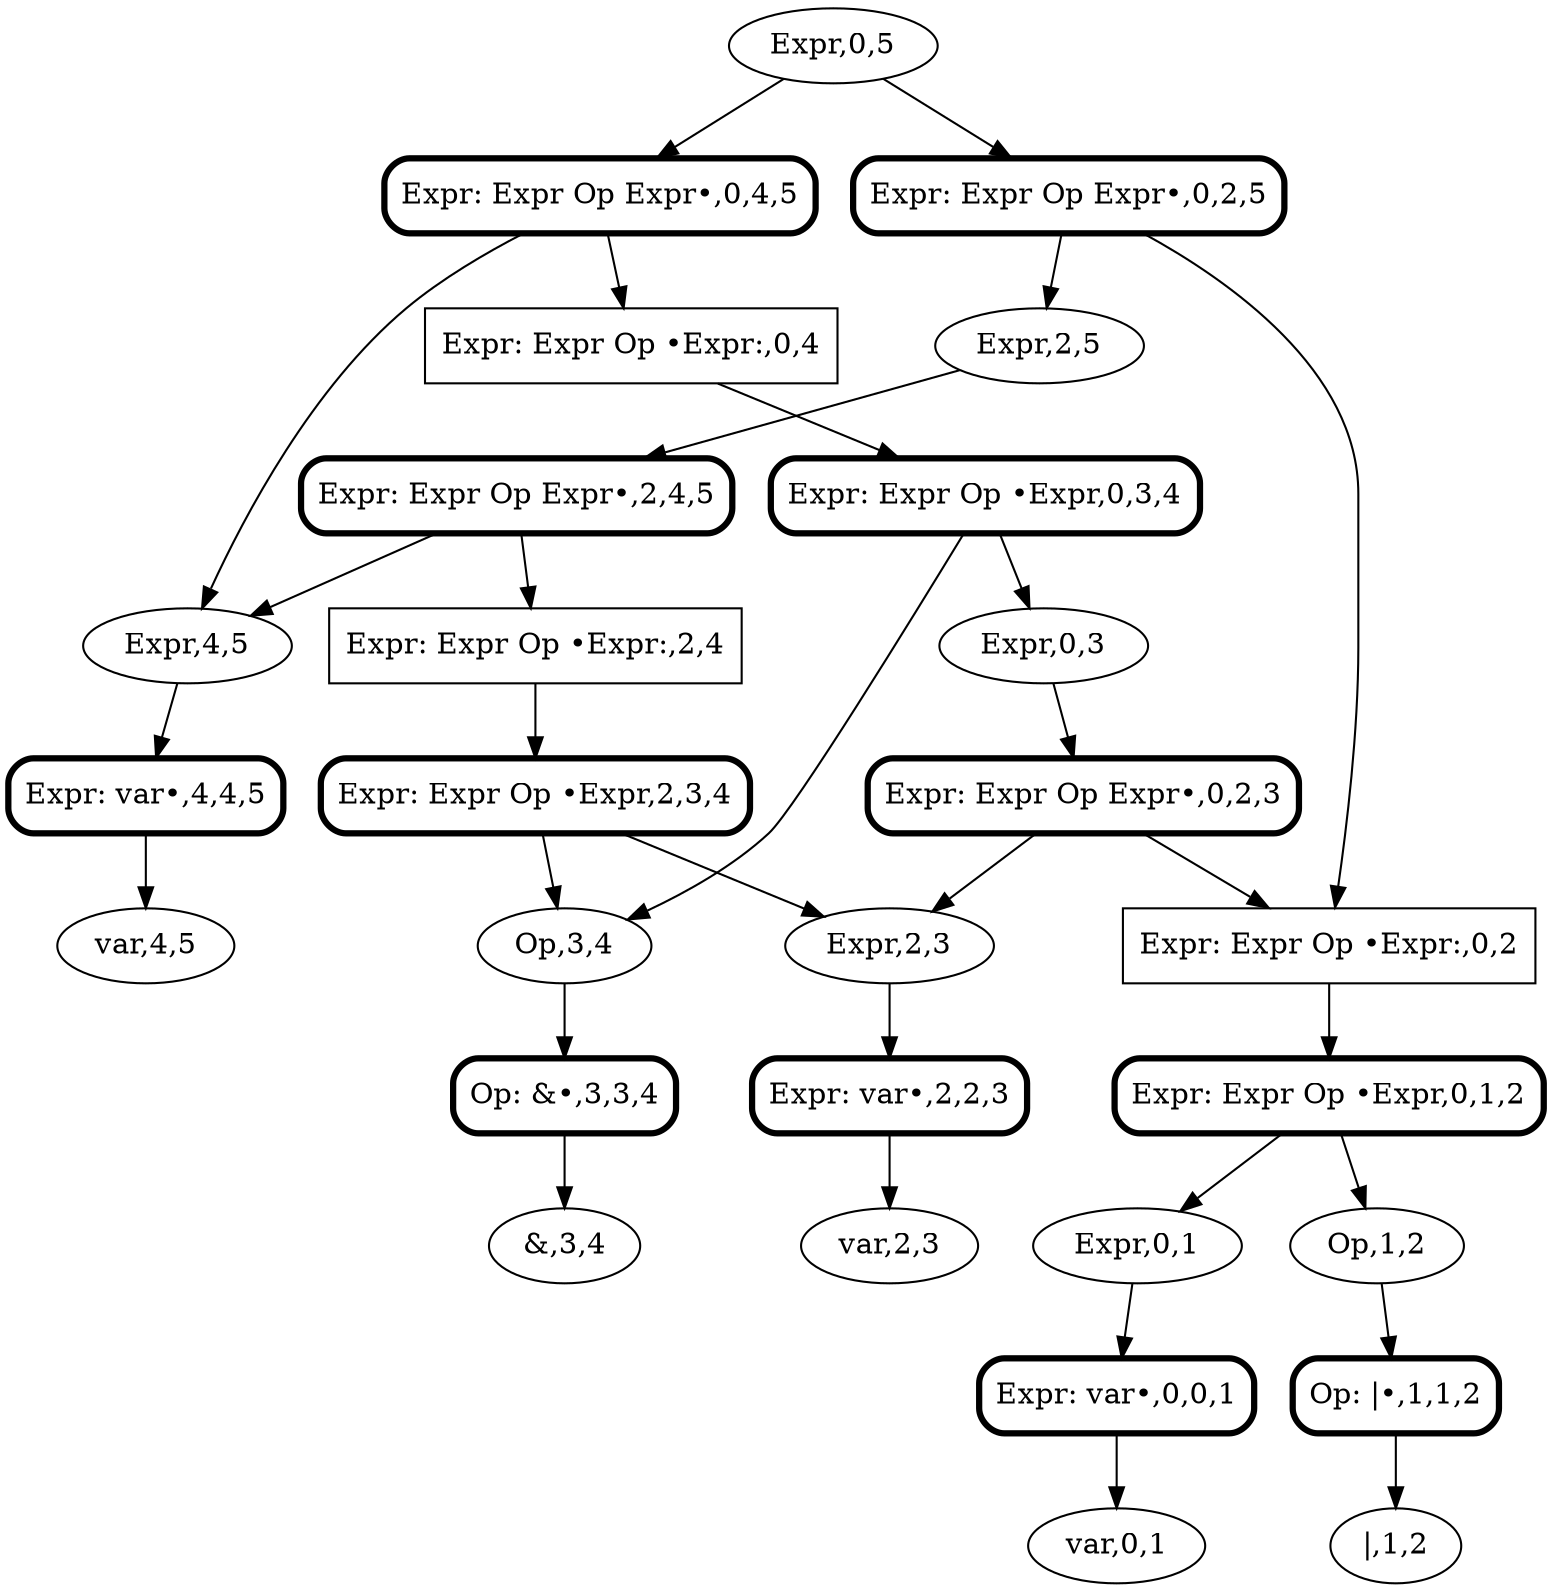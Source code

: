 digraph SPPF {
"Expr,0,5"
"Expr,0,5" -> "Expr: Expr Op Expr•,0,2,5"
"Expr: Expr Op Expr•,0,2,5" [shape=box,style=rounded,penwidth=3]
"Expr: Expr Op •Expr:,0,2" [shape=box]
"Expr: Expr Op •Expr:,0,2" -> "Expr: Expr Op •Expr,0,1,2"
"Expr: Expr Op •Expr,0,1,2" [shape=box,style=rounded,penwidth=3]
"Expr,0,1"
"Expr,0,1" -> "Expr: var•,0,0,1"
"Expr: var•,0,0,1" [shape=box,style=rounded,penwidth=3]
"var,0,1"

"Expr: var•,0,0,1" -> "var,0,1"
"Expr: var•,0,0,1"
"Expr: Expr Op •Expr,0,1,2" -> "Expr,0,1"
"Op,1,2"
"Op,1,2" -> "Op: |•,1,1,2"
"Op: |•,1,1,2" [shape=box,style=rounded,penwidth=3]
"|,1,2"

"Op: |•,1,1,2" -> "|,1,2"
"Op: |•,1,1,2"
"Expr: Expr Op •Expr,0,1,2" -> "Op,1,2"
"Expr,0,1","Op,1,2"
"Expr: Expr Op Expr•,0,2,5" -> "Expr: Expr Op •Expr:,0,2"
"Expr,2,5"
"Expr,2,5" -> "Expr: Expr Op Expr•,2,4,5"
"Expr: Expr Op Expr•,2,4,5" [shape=box,style=rounded,penwidth=3]
"Expr: Expr Op •Expr:,2,4" [shape=box]
"Expr: Expr Op •Expr:,2,4" -> "Expr: Expr Op •Expr,2,3,4"
"Expr: Expr Op •Expr,2,3,4" [shape=box,style=rounded,penwidth=3]
"Expr,2,3"
"Expr,2,3" -> "Expr: var•,2,2,3"
"Expr: var•,2,2,3" [shape=box,style=rounded,penwidth=3]
"var,2,3"

"Expr: var•,2,2,3" -> "var,2,3"
"Expr: var•,2,2,3"
"Expr: Expr Op •Expr,2,3,4" -> "Expr,2,3"
"Op,3,4"
"Op,3,4" -> "Op: &•,3,3,4"
"Op: &•,3,3,4" [shape=box,style=rounded,penwidth=3]
"&,3,4"

"Op: &•,3,3,4" -> "&,3,4"
"Op: &•,3,3,4"
"Expr: Expr Op •Expr,2,3,4" -> "Op,3,4"
"Expr,2,3","Op,3,4"
"Expr: Expr Op Expr•,2,4,5" -> "Expr: Expr Op •Expr:,2,4"
"Expr,4,5"
"Expr,4,5" -> "Expr: var•,4,4,5"
"Expr: var•,4,4,5" [shape=box,style=rounded,penwidth=3]
"var,4,5"

"Expr: var•,4,4,5" -> "var,4,5"
"Expr: var•,4,4,5"
"Expr: Expr Op Expr•,2,4,5" -> "Expr,4,5"
"Expr: Expr Op •Expr:,2,4","Expr,4,5"
"Expr: Expr Op Expr•,2,4,5"
"Expr: Expr Op Expr•,0,2,5" -> "Expr,2,5"
"Expr: Expr Op •Expr:,0,2","Expr,2,5"
"Expr,0,5" -> "Expr: Expr Op Expr•,0,4,5"
"Expr: Expr Op Expr•,0,4,5" [shape=box,style=rounded,penwidth=3]
"Expr: Expr Op •Expr:,0,4" [shape=box]
"Expr: Expr Op •Expr:,0,4" -> "Expr: Expr Op •Expr,0,3,4"
"Expr: Expr Op •Expr,0,3,4" [shape=box,style=rounded,penwidth=3]
"Expr,0,3"
"Expr,0,3" -> "Expr: Expr Op Expr•,0,2,3"
"Expr: Expr Op Expr•,0,2,3" [shape=box,style=rounded,penwidth=3]
"Expr: Expr Op Expr•,0,2,3" -> "Expr: Expr Op •Expr:,0,2"
"Expr: Expr Op Expr•,0,2,3" -> "Expr,2,3"
"Expr: Expr Op •Expr:,0,2","Expr,2,3"
"Expr: Expr Op Expr•,0,2,3"
"Expr: Expr Op •Expr,0,3,4" -> "Expr,0,3"
"Expr: Expr Op •Expr,0,3,4" -> "Op,3,4"
"Expr,0,3","Op,3,4"
"Expr: Expr Op Expr•,0,4,5" -> "Expr: Expr Op •Expr:,0,4"
"Expr: Expr Op Expr•,0,4,5" -> "Expr,4,5"
"Expr: Expr Op •Expr:,0,4","Expr,4,5"
"Expr: Expr Op Expr•,0,2,5";"Expr: Expr Op Expr•,0,4,5"
}
